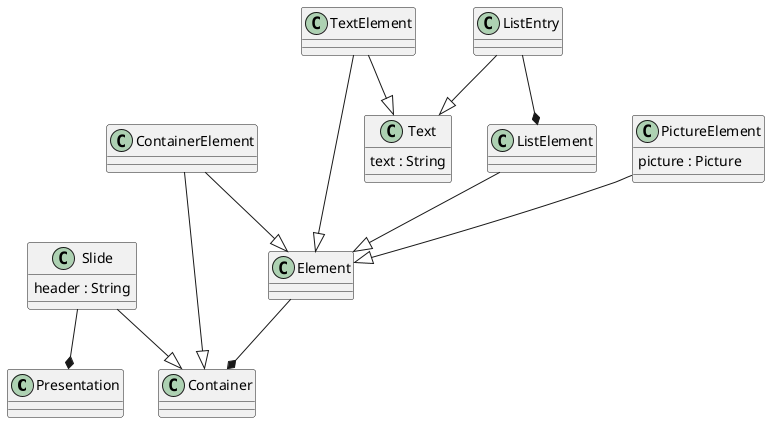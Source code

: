 @startuml
class Presentation {

}

class Slide {
	header : String
}

Slide --* Presentation

class Container {
}

Slide --|> Container

class Element {
}

Element --* Container

class ContainerElement {
}

ContainerElement --|> Element
ContainerElement --|> Container

class Text  {
	text : String
}

class TextElement {
	
}

TextElement --|> Text
TextElement --|> Element

class ListElement {
}

ListElement --|> Element

class ListEntry {
	
}

ListEntry --|> Text

ListEntry --* ListElement

class PictureElement {
 	picture : Picture 
}

PictureElement --|> Element

@enduml